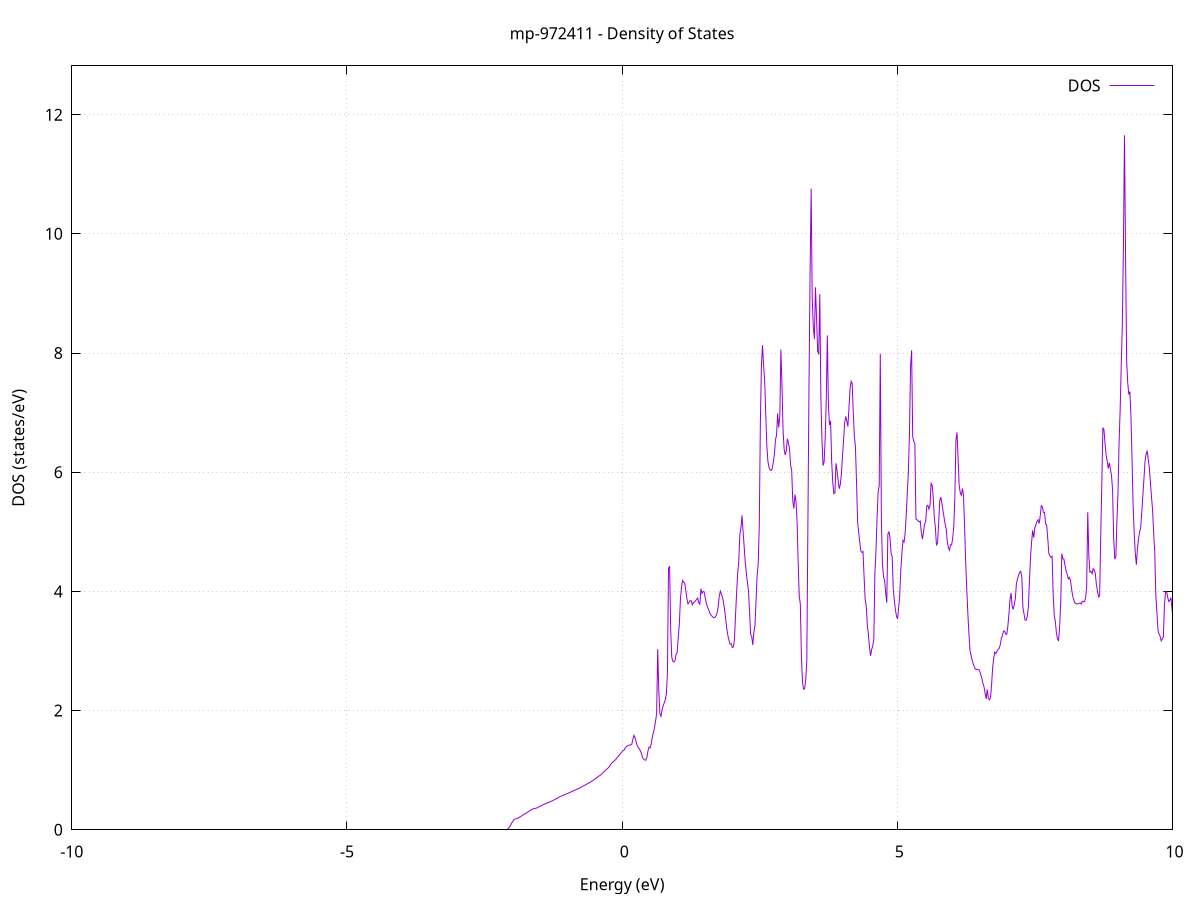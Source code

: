 set title 'mp-972411 - Density of States'
set xlabel 'Energy (eV)'
set ylabel 'DOS (states/eV)'
set grid
set xrange [-10:10]
set yrange [0:12.819]
set xzeroaxis lt -1
set terminal png size 800,600
set output 'mp-972411_dos_gnuplot.png'
plot '-' using 1:2 with lines title 'DOS'
-21.892400 0.000000
-21.872800 0.000000
-21.853200 0.000000
-21.833500 0.000000
-21.813900 0.000000
-21.794300 0.000000
-21.774600 0.000000
-21.755000 0.000000
-21.735400 0.000000
-21.715700 0.000000
-21.696100 0.000000
-21.676500 0.000000
-21.656800 0.000000
-21.637200 0.000000
-21.617600 0.000000
-21.597900 0.000000
-21.578300 0.000000
-21.558700 0.000000
-21.539000 0.000000
-21.519400 0.000000
-21.499800 0.000000
-21.480100 0.000000
-21.460500 0.000000
-21.440900 0.000000
-21.421200 0.000000
-21.401600 0.000000
-21.382000 0.000000
-21.362300 0.000000
-21.342700 0.000000
-21.323100 0.000000
-21.303400 0.000000
-21.283800 0.000000
-21.264200 0.000000
-21.244600 0.000000
-21.224900 0.000000
-21.205300 0.000000
-21.185700 0.000000
-21.166000 0.000000
-21.146400 0.000000
-21.126800 0.000000
-21.107100 0.000000
-21.087500 0.000000
-21.067900 0.000000
-21.048200 0.000000
-21.028600 0.000000
-21.009000 0.000000
-20.989300 0.000000
-20.969700 0.000000
-20.950100 0.000000
-20.930400 0.000000
-20.910800 0.000000
-20.891200 0.000000
-20.871500 0.000000
-20.851900 0.000000
-20.832300 0.000000
-20.812600 0.000000
-20.793000 0.000000
-20.773400 0.000000
-20.753700 0.000000
-20.734100 0.000000
-20.714500 0.000000
-20.694800 0.000000
-20.675200 0.000000
-20.655600 0.000000
-20.635900 0.000000
-20.616300 0.000000
-20.596700 0.000000
-20.577000 0.000000
-20.557400 0.000000
-20.537800 0.000000
-20.518100 0.000000
-20.498500 0.000000
-20.478900 0.000000
-20.459200 0.000000
-20.439600 0.000000
-20.420000 0.000000
-20.400300 0.000000
-20.380700 0.000000
-20.361100 0.000000
-20.341400 0.000000
-20.321800 0.000000
-20.302200 0.000000
-20.282500 0.000000
-20.262900 0.000000
-20.243300 0.000000
-20.223600 0.000000
-20.204000 0.000000
-20.184400 0.000000
-20.164700 0.000000
-20.145100 0.000000
-20.125500 0.000000
-20.105800 0.451400
-20.086200 5.113400
-20.066600 11.257200
-20.046900 22.789300
-20.027300 52.660800
-20.007700 40.023300
-19.988000 57.219300
-19.968400 49.610400
-19.948800 41.839200
-19.929100 28.133800
-19.909500 21.543800
-19.889900 13.801300
-19.870200 26.147900
-19.850600 22.496000
-19.831000 19.183200
-19.811300 34.207100
-19.791700 36.175600
-19.772100 21.262900
-19.752400 23.878200
-19.732800 38.182900
-19.713200 28.832100
-19.693500 54.036800
-19.673900 44.643900
-19.654300 38.472800
-19.634600 50.992100
-19.615000 43.656100
-19.595400 76.421300
-19.575800 33.122500
-19.556100 0.000000
-19.536500 0.000000
-19.516900 0.000000
-19.497200 0.000000
-19.477600 0.000000
-19.458000 0.000000
-19.438300 0.000000
-19.418700 0.000000
-19.399100 0.000000
-19.379400 17.308800
-19.359800 62.667100
-19.340200 122.636900
-19.320500 76.751100
-19.300900 0.000000
-19.281300 0.000000
-19.261600 0.000000
-19.242000 0.000000
-19.222400 0.000000
-19.202700 0.000000
-19.183100 0.000000
-19.163500 0.000000
-19.143800 0.000000
-19.124200 0.000000
-19.104600 0.000000
-19.084900 0.000000
-19.065300 0.000000
-19.045700 0.000000
-19.026000 0.000000
-19.006400 0.000000
-18.986800 0.000000
-18.967100 0.000000
-18.947500 0.000000
-18.927900 0.000000
-18.908200 0.000000
-18.888600 0.000000
-18.869000 0.000000
-18.849300 0.000000
-18.829700 0.000000
-18.810100 0.000000
-18.790400 0.000000
-18.770800 0.000000
-18.751200 0.000000
-18.731500 0.000000
-18.711900 0.000000
-18.692300 0.000000
-18.672600 0.000000
-18.653000 0.000000
-18.633400 0.000000
-18.613700 0.000000
-18.594100 0.000000
-18.574500 0.000000
-18.554800 0.000000
-18.535200 0.000000
-18.515600 0.000000
-18.495900 0.000000
-18.476300 0.000000
-18.456700 0.000000
-18.437000 0.000000
-18.417400 0.000000
-18.397800 0.000000
-18.378100 0.000000
-18.358500 0.000000
-18.338900 0.000000
-18.319200 0.000000
-18.299600 0.000000
-18.280000 0.000000
-18.260300 0.000000
-18.240700 0.000000
-18.221100 0.000000
-18.201400 0.000000
-18.181800 0.000000
-18.162200 0.000000
-18.142500 0.000000
-18.122900 0.000000
-18.103300 0.000000
-18.083600 0.000000
-18.064000 0.000000
-18.044400 0.000000
-18.024700 0.000000
-18.005100 0.000000
-17.985500 0.000000
-17.965800 0.000000
-17.946200 0.000000
-17.926600 0.000000
-17.906900 0.000000
-17.887300 0.000000
-17.867700 0.000000
-17.848100 0.000000
-17.828400 0.000000
-17.808800 0.000000
-17.789200 0.000000
-17.769500 0.000000
-17.749900 0.000000
-17.730300 0.000000
-17.710600 0.000000
-17.691000 0.000000
-17.671400 0.000000
-17.651700 0.000000
-17.632100 0.000000
-17.612500 0.000000
-17.592800 0.000000
-17.573200 0.000000
-17.553600 0.000000
-17.533900 0.000000
-17.514300 0.000000
-17.494700 0.000000
-17.475000 0.000000
-17.455400 0.000000
-17.435800 0.000000
-17.416100 0.000000
-17.396500 0.000000
-17.376900 0.000000
-17.357200 0.000000
-17.337600 0.000000
-17.318000 0.000000
-17.298300 0.000000
-17.278700 0.000000
-17.259100 0.000000
-17.239400 0.000000
-17.219800 0.000000
-17.200200 0.000000
-17.180500 0.000000
-17.160900 0.000000
-17.141300 0.000000
-17.121600 0.000000
-17.102000 0.000000
-17.082400 0.000000
-17.062700 0.000000
-17.043100 0.000000
-17.023500 0.000000
-17.003800 0.000000
-16.984200 0.000000
-16.964600 0.000000
-16.944900 0.000000
-16.925300 0.000000
-16.905700 0.000000
-16.886000 0.000000
-16.866400 0.000000
-16.846800 0.000000
-16.827100 0.000000
-16.807500 0.000000
-16.787900 0.000000
-16.768200 0.000000
-16.748600 0.000000
-16.729000 0.000000
-16.709300 0.000000
-16.689700 0.000000
-16.670100 0.000000
-16.650400 0.000000
-16.630800 0.000000
-16.611200 0.000000
-16.591500 0.000000
-16.571900 0.000000
-16.552300 0.000000
-16.532600 0.000000
-16.513000 0.000000
-16.493400 0.000000
-16.473700 0.000000
-16.454100 0.000000
-16.434500 0.000000
-16.414800 0.000000
-16.395200 0.000000
-16.375600 0.000000
-16.355900 0.000000
-16.336300 0.000000
-16.316700 0.000000
-16.297000 0.000000
-16.277400 0.000000
-16.257800 0.000000
-16.238100 0.000000
-16.218500 0.000000
-16.198900 0.000000
-16.179300 0.000000
-16.159600 0.000000
-16.140000 0.000000
-16.120400 0.000000
-16.100700 0.000000
-16.081100 0.000000
-16.061500 0.000000
-16.041800 0.000000
-16.022200 0.000000
-16.002600 0.000000
-15.982900 0.000000
-15.963300 0.000000
-15.943700 0.000000
-15.924000 0.000000
-15.904400 0.000000
-15.884800 0.000000
-15.865100 0.000000
-15.845500 0.000000
-15.825900 0.000000
-15.806200 0.000000
-15.786600 0.000000
-15.767000 0.000000
-15.747300 0.000000
-15.727700 0.000000
-15.708100 0.000000
-15.688400 0.000000
-15.668800 0.000000
-15.649200 0.000000
-15.629500 0.000000
-15.609900 0.000000
-15.590300 0.000000
-15.570600 0.000000
-15.551000 0.000000
-15.531400 0.000000
-15.511700 0.000000
-15.492100 0.000000
-15.472500 0.000000
-15.452800 0.000000
-15.433200 0.000000
-15.413600 0.000000
-15.393900 0.000000
-15.374300 0.000000
-15.354700 0.000000
-15.335000 0.000000
-15.315400 0.000000
-15.295800 0.000000
-15.276100 0.000000
-15.256500 0.000000
-15.236900 0.000000
-15.217200 0.000000
-15.197600 0.000000
-15.178000 0.000000
-15.158300 0.000000
-15.138700 0.000000
-15.119100 0.000000
-15.099400 0.000000
-15.079800 0.000000
-15.060200 0.000000
-15.040500 0.000000
-15.020900 0.000000
-15.001300 0.000000
-14.981600 0.000000
-14.962000 0.000000
-14.942400 0.000000
-14.922700 0.000000
-14.903100 0.000000
-14.883500 0.000000
-14.863800 0.000000
-14.844200 0.000000
-14.824600 0.000000
-14.804900 0.000000
-14.785300 0.000000
-14.765700 0.000000
-14.746000 0.000000
-14.726400 0.000000
-14.706800 0.000000
-14.687100 0.000000
-14.667500 0.000000
-14.647900 0.000000
-14.628200 0.000000
-14.608600 0.000000
-14.589000 0.000000
-14.569300 0.000000
-14.549700 0.000000
-14.530100 0.000000
-14.510500 0.000000
-14.490800 0.000000
-14.471200 0.000000
-14.451600 0.000000
-14.431900 0.000000
-14.412300 0.000000
-14.392700 0.000000
-14.373000 0.000000
-14.353400 0.000000
-14.333800 0.000000
-14.314100 0.000000
-14.294500 0.000000
-14.274900 0.000000
-14.255200 0.000000
-14.235600 0.000000
-14.216000 0.000000
-14.196300 0.000000
-14.176700 0.000000
-14.157100 0.000000
-14.137400 0.000000
-14.117800 0.000000
-14.098200 0.000000
-14.078500 0.000000
-14.058900 0.000000
-14.039300 0.000000
-14.019600 0.000000
-14.000000 0.000000
-13.980400 0.000000
-13.960700 0.000000
-13.941100 0.000000
-13.921500 0.000000
-13.901800 0.000000
-13.882200 0.000000
-13.862600 0.000000
-13.842900 0.000000
-13.823300 0.000000
-13.803700 0.000000
-13.784000 0.000000
-13.764400 0.000000
-13.744800 0.000000
-13.725100 0.000000
-13.705500 0.000000
-13.685900 0.000000
-13.666200 0.000000
-13.646600 0.000000
-13.627000 0.000000
-13.607300 0.000000
-13.587700 0.000000
-13.568100 0.000000
-13.548400 0.000000
-13.528800 0.000000
-13.509200 0.000000
-13.489500 0.000000
-13.469900 0.000000
-13.450300 0.000000
-13.430600 0.000000
-13.411000 0.000000
-13.391400 0.000000
-13.371700 0.000000
-13.352100 0.000000
-13.332500 0.000000
-13.312800 0.000000
-13.293200 0.000000
-13.273600 0.000000
-13.253900 0.000000
-13.234300 0.000000
-13.214700 0.000000
-13.195000 0.000000
-13.175400 0.000000
-13.155800 0.000000
-13.136100 0.000000
-13.116500 0.000000
-13.096900 0.000000
-13.077200 0.000000
-13.057600 0.000000
-13.038000 0.000000
-13.018300 0.000000
-12.998700 0.000000
-12.979100 0.000000
-12.959400 0.000000
-12.939800 0.000000
-12.920200 0.000000
-12.900500 0.000000
-12.880900 0.000000
-12.861300 0.000000
-12.841600 0.000000
-12.822000 0.000000
-12.802400 0.000000
-12.782800 0.000000
-12.763100 0.000000
-12.743500 0.000000
-12.723900 0.000000
-12.704200 0.000000
-12.684600 0.000000
-12.665000 0.000000
-12.645300 0.000000
-12.625700 0.000000
-12.606100 0.000000
-12.586400 0.000000
-12.566800 0.000000
-12.547200 0.000000
-12.527500 0.000000
-12.507900 0.000000
-12.488300 0.000000
-12.468600 0.000000
-12.449000 0.000000
-12.429400 0.000000
-12.409700 0.000000
-12.390100 0.000000
-12.370500 0.000000
-12.350800 0.000000
-12.331200 0.000000
-12.311600 0.000000
-12.291900 0.000000
-12.272300 0.000000
-12.252700 0.000000
-12.233000 0.000000
-12.213400 0.000000
-12.193800 0.000000
-12.174100 0.000000
-12.154500 0.000000
-12.134900 0.000000
-12.115200 0.000000
-12.095600 0.000000
-12.076000 0.000000
-12.056300 0.000000
-12.036700 0.000000
-12.017100 0.000000
-11.997400 0.000000
-11.977800 0.000000
-11.958200 0.000000
-11.938500 0.000000
-11.918900 0.000000
-11.899300 0.000000
-11.879600 0.000000
-11.860000 0.000000
-11.840400 0.000000
-11.820700 0.000000
-11.801100 0.000000
-11.781500 0.000000
-11.761800 0.000000
-11.742200 0.000000
-11.722600 0.000000
-11.702900 0.000000
-11.683300 0.000000
-11.663700 0.000000
-11.644000 0.000000
-11.624400 0.000000
-11.604800 0.000000
-11.585100 0.000000
-11.565500 0.000000
-11.545900 0.000000
-11.526200 0.000000
-11.506600 0.000000
-11.487000 0.000000
-11.467300 0.000000
-11.447700 0.000000
-11.428100 0.000000
-11.408400 0.000000
-11.388800 0.000000
-11.369200 0.000000
-11.349500 0.000000
-11.329900 0.000000
-11.310300 0.000000
-11.290600 0.000000
-11.271000 0.000000
-11.251400 0.000000
-11.231700 0.000000
-11.212100 0.000000
-11.192500 0.000000
-11.172800 0.000000
-11.153200 0.000000
-11.133600 0.000000
-11.114000 0.000000
-11.094300 0.000000
-11.074700 0.000000
-11.055100 0.000000
-11.035400 0.000000
-11.015800 0.000000
-10.996200 0.000000
-10.976500 0.000000
-10.956900 0.000000
-10.937300 0.000000
-10.917600 0.000000
-10.898000 0.000000
-10.878400 0.000000
-10.858700 0.000000
-10.839100 0.000000
-10.819500 0.000000
-10.799800 0.000000
-10.780200 0.000000
-10.760600 0.000000
-10.740900 0.000000
-10.721300 0.000000
-10.701700 0.000000
-10.682000 0.000000
-10.662400 0.000000
-10.642800 0.000000
-10.623100 0.000000
-10.603500 0.000000
-10.583900 0.000000
-10.564200 0.000000
-10.544600 0.000000
-10.525000 0.000000
-10.505300 0.000000
-10.485700 0.000000
-10.466100 0.000000
-10.446400 0.000000
-10.426800 0.000000
-10.407200 0.000000
-10.387500 0.000000
-10.367900 0.000000
-10.348300 0.000000
-10.328600 0.000000
-10.309000 0.000000
-10.289400 0.000000
-10.269700 0.000000
-10.250100 0.000000
-10.230500 0.000000
-10.210800 0.000000
-10.191200 0.000000
-10.171600 0.000000
-10.151900 0.000000
-10.132300 0.000000
-10.112700 0.000000
-10.093000 0.000000
-10.073400 0.000000
-10.053800 0.000000
-10.034100 0.000000
-10.014500 0.000000
-9.994900 0.000000
-9.975200 0.000000
-9.955600 0.000000
-9.936000 0.000000
-9.916300 0.000000
-9.896700 0.000000
-9.877100 0.000000
-9.857400 0.000000
-9.837800 0.000000
-9.818200 0.000000
-9.798500 0.000000
-9.778900 0.000000
-9.759300 0.000000
-9.739600 0.000000
-9.720000 0.000000
-9.700400 0.000000
-9.680700 0.000000
-9.661100 0.000000
-9.641500 0.000000
-9.621800 0.000000
-9.602200 0.000000
-9.582600 0.000000
-9.562900 0.000000
-9.543300 0.000000
-9.523700 0.000000
-9.504000 0.000000
-9.484400 0.000000
-9.464800 0.000000
-9.445200 0.000000
-9.425500 0.000000
-9.405900 0.000000
-9.386300 0.000000
-9.366600 0.000000
-9.347000 0.000000
-9.327400 0.000000
-9.307700 0.000000
-9.288100 0.000000
-9.268500 0.000000
-9.248800 0.000000
-9.229200 0.000000
-9.209600 0.000000
-9.189900 0.000000
-9.170300 0.000000
-9.150700 0.000000
-9.131000 0.000000
-9.111400 0.000000
-9.091800 0.000000
-9.072100 0.000000
-9.052500 0.000000
-9.032900 0.000000
-9.013200 0.000000
-8.993600 0.000000
-8.974000 0.000000
-8.954300 0.000000
-8.934700 0.000000
-8.915100 0.000000
-8.895400 0.000000
-8.875800 0.000000
-8.856200 0.000000
-8.836500 0.000000
-8.816900 0.000000
-8.797300 0.000000
-8.777600 0.000000
-8.758000 0.000000
-8.738400 0.000000
-8.718700 0.000000
-8.699100 0.000000
-8.679500 0.000000
-8.659800 0.000000
-8.640200 0.000000
-8.620600 0.000000
-8.600900 0.000000
-8.581300 0.000000
-8.561700 0.000000
-8.542000 0.000000
-8.522400 0.000000
-8.502800 0.000000
-8.483100 0.000000
-8.463500 0.000000
-8.443900 0.000000
-8.424200 0.000000
-8.404600 0.000000
-8.385000 0.000000
-8.365300 0.000000
-8.345700 0.000000
-8.326100 0.000000
-8.306400 0.000000
-8.286800 0.000000
-8.267200 0.000000
-8.247500 0.000000
-8.227900 0.000000
-8.208300 0.000000
-8.188600 0.000000
-8.169000 0.000000
-8.149400 0.000000
-8.129700 0.000000
-8.110100 0.000000
-8.090500 0.000000
-8.070800 0.000000
-8.051200 0.000000
-8.031600 0.000000
-8.011900 0.000000
-7.992300 0.000000
-7.972700 0.000000
-7.953000 0.000000
-7.933400 0.000000
-7.913800 0.000000
-7.894100 0.000000
-7.874500 0.000000
-7.854900 0.000000
-7.835200 0.000000
-7.815600 0.000000
-7.796000 0.000000
-7.776400 0.000000
-7.756700 0.000000
-7.737100 0.000000
-7.717500 0.000000
-7.697800 0.000000
-7.678200 0.000000
-7.658600 0.000000
-7.638900 0.000000
-7.619300 0.000000
-7.599700 0.000000
-7.580000 0.000000
-7.560400 0.000000
-7.540800 0.000000
-7.521100 0.000000
-7.501500 0.000000
-7.481900 0.000000
-7.462200 0.000000
-7.442600 0.000000
-7.423000 0.000000
-7.403300 0.000000
-7.383700 0.000000
-7.364100 0.000000
-7.344400 0.000000
-7.324800 0.000000
-7.305200 0.000000
-7.285500 0.000000
-7.265900 0.000000
-7.246300 0.000000
-7.226600 0.000000
-7.207000 0.000000
-7.187400 0.000000
-7.167700 0.000000
-7.148100 0.000000
-7.128500 0.000000
-7.108800 0.000000
-7.089200 0.000000
-7.069600 0.000000
-7.049900 0.000000
-7.030300 0.000000
-7.010700 0.000000
-6.991000 0.000000
-6.971400 0.000000
-6.951800 0.000000
-6.932100 0.000000
-6.912500 0.000000
-6.892900 0.000000
-6.873200 0.000000
-6.853600 0.000000
-6.834000 0.000000
-6.814300 0.000000
-6.794700 0.000000
-6.775100 0.000000
-6.755400 0.000000
-6.735800 0.000000
-6.716200 0.000000
-6.696500 0.000000
-6.676900 0.000000
-6.657300 0.000000
-6.637600 0.000000
-6.618000 0.000000
-6.598400 0.000000
-6.578700 0.000000
-6.559100 0.000000
-6.539500 0.000000
-6.519800 0.000000
-6.500200 0.000000
-6.480600 0.000000
-6.460900 0.000000
-6.441300 0.000000
-6.421700 0.000000
-6.402000 0.000000
-6.382400 0.000000
-6.362800 0.000000
-6.343100 0.000000
-6.323500 0.000000
-6.303900 0.000000
-6.284200 0.000000
-6.264600 0.000000
-6.245000 0.000000
-6.225300 0.000000
-6.205700 0.000000
-6.186100 0.000000
-6.166400 0.000000
-6.146800 0.000000
-6.127200 0.000000
-6.107500 0.000000
-6.087900 0.000000
-6.068300 0.000000
-6.048700 0.000000
-6.029000 0.000000
-6.009400 0.000000
-5.989800 0.000000
-5.970100 0.000000
-5.950500 0.000000
-5.930900 0.000000
-5.911200 0.000000
-5.891600 0.000000
-5.872000 0.000000
-5.852300 0.000000
-5.832700 0.000000
-5.813100 0.000000
-5.793400 0.000000
-5.773800 0.000000
-5.754200 0.000000
-5.734500 0.000000
-5.714900 0.000000
-5.695300 0.000000
-5.675600 0.000000
-5.656000 0.000000
-5.636400 0.000000
-5.616700 0.000000
-5.597100 0.000000
-5.577500 0.000000
-5.557800 0.000000
-5.538200 0.000000
-5.518600 0.000000
-5.498900 0.000000
-5.479300 0.000000
-5.459700 0.000000
-5.440000 0.000000
-5.420400 0.000000
-5.400800 0.000000
-5.381100 0.000000
-5.361500 0.000000
-5.341900 0.000000
-5.322200 0.000000
-5.302600 0.000000
-5.283000 0.000000
-5.263300 0.000000
-5.243700 0.000000
-5.224100 0.000000
-5.204400 0.000000
-5.184800 0.000000
-5.165200 0.000000
-5.145500 0.000000
-5.125900 0.000000
-5.106300 0.000000
-5.086600 0.000000
-5.067000 0.000000
-5.047400 0.000000
-5.027700 0.000000
-5.008100 0.000000
-4.988500 0.000000
-4.968800 0.000000
-4.949200 0.000000
-4.929600 0.000000
-4.909900 0.000000
-4.890300 0.000000
-4.870700 0.000000
-4.851000 0.000000
-4.831400 0.000000
-4.811800 0.000000
-4.792100 0.000000
-4.772500 0.000000
-4.752900 0.000000
-4.733200 0.000000
-4.713600 0.000000
-4.694000 0.000000
-4.674300 0.000000
-4.654700 0.000000
-4.635100 0.000000
-4.615400 0.000000
-4.595800 0.000000
-4.576200 0.000000
-4.556500 0.000000
-4.536900 0.000000
-4.517300 0.000000
-4.497600 0.000000
-4.478000 0.000000
-4.458400 0.000000
-4.438700 0.000000
-4.419100 0.000000
-4.399500 0.000000
-4.379900 0.000000
-4.360200 0.000000
-4.340600 0.000000
-4.321000 0.000000
-4.301300 0.000000
-4.281700 0.000000
-4.262100 0.000000
-4.242400 0.000000
-4.222800 0.000000
-4.203200 0.000000
-4.183500 0.000000
-4.163900 0.000000
-4.144300 0.000000
-4.124600 0.000000
-4.105000 0.000000
-4.085400 0.000000
-4.065700 0.000000
-4.046100 0.000000
-4.026500 0.000000
-4.006800 0.000000
-3.987200 0.000000
-3.967600 0.000000
-3.947900 0.000000
-3.928300 0.000000
-3.908700 0.000000
-3.889000 0.000000
-3.869400 0.000000
-3.849800 0.000000
-3.830100 0.000000
-3.810500 0.000000
-3.790900 0.000000
-3.771200 0.000000
-3.751600 0.000000
-3.732000 0.000000
-3.712300 0.000000
-3.692700 0.000000
-3.673100 0.000000
-3.653400 0.000000
-3.633800 0.000000
-3.614200 0.000000
-3.594500 0.000000
-3.574900 0.000000
-3.555300 0.000000
-3.535600 0.000000
-3.516000 0.000000
-3.496400 0.000000
-3.476700 0.000000
-3.457100 0.000000
-3.437500 0.000000
-3.417800 0.000000
-3.398200 0.000000
-3.378600 0.000000
-3.358900 0.000000
-3.339300 0.000000
-3.319700 0.000000
-3.300000 0.000000
-3.280400 0.000000
-3.260800 0.000000
-3.241100 0.000000
-3.221500 0.000000
-3.201900 0.000000
-3.182200 0.000000
-3.162600 0.000000
-3.143000 0.000000
-3.123300 0.000000
-3.103700 0.000000
-3.084100 0.000000
-3.064400 0.000000
-3.044800 0.000000
-3.025200 0.000000
-3.005500 0.000000
-2.985900 0.000000
-2.966300 0.000000
-2.946600 0.000000
-2.927000 0.000000
-2.907400 0.000000
-2.887700 0.000000
-2.868100 0.000000
-2.848500 0.000000
-2.828800 0.000000
-2.809200 0.000000
-2.789600 0.000000
-2.769900 0.000000
-2.750300 0.000000
-2.730700 0.000000
-2.711100 0.000000
-2.691400 0.000000
-2.671800 0.000000
-2.652200 0.000000
-2.632500 0.000000
-2.612900 0.000000
-2.593300 0.000000
-2.573600 0.000000
-2.554000 0.000000
-2.534400 0.000000
-2.514700 0.000000
-2.495100 0.000000
-2.475500 0.000000
-2.455800 0.000000
-2.436200 0.000000
-2.416600 0.000000
-2.396900 0.000000
-2.377300 0.000000
-2.357700 0.000000
-2.338000 0.000000
-2.318400 0.000000
-2.298800 0.000000
-2.279100 0.000000
-2.259500 0.000000
-2.239900 0.000000
-2.220200 0.000000
-2.200600 0.000000
-2.181000 0.000000
-2.161300 0.000000
-2.141700 0.000000
-2.122100 0.000000
-2.102400 0.002100
-2.082800 0.011000
-2.063200 0.027100
-2.043500 0.050200
-2.023900 0.080500
-2.004300 0.117500
-1.984600 0.143100
-1.965000 0.174900
-1.945400 0.178300
-1.925700 0.183500
-1.906100 0.190700
-1.886500 0.199600
-1.866800 0.209600
-1.847200 0.220500
-1.827600 0.232300
-1.807900 0.245100
-1.788300 0.258600
-1.768700 0.266500
-1.749000 0.276300
-1.729400 0.288300
-1.709800 0.300600
-1.690100 0.313300
-1.670500 0.325900
-1.650900 0.336700
-1.631200 0.345600
-1.611600 0.352500
-1.592000 0.357400
-1.572300 0.360400
-1.552700 0.364600
-1.533100 0.377000
-1.513400 0.385700
-1.493800 0.394600
-1.474200 0.403600
-1.454500 0.412300
-1.434900 0.420700
-1.415300 0.428900
-1.395600 0.436700
-1.376000 0.444200
-1.356400 0.451400
-1.336700 0.458800
-1.317100 0.466700
-1.297500 0.474700
-1.277800 0.483000
-1.258200 0.491600
-1.238600 0.500500
-1.218900 0.509900
-1.199300 0.519600
-1.179700 0.529700
-1.160000 0.540000
-1.140400 0.549800
-1.120800 0.557800
-1.101100 0.565800
-1.081500 0.573800
-1.061900 0.581800
-1.042200 0.589700
-1.022600 0.597600
-1.003000 0.605500
-0.983400 0.613100
-0.963700 0.620600
-0.944100 0.628700
-0.924500 0.636800
-0.904800 0.644900
-0.885200 0.653000
-0.865600 0.661200
-0.845900 0.669400
-0.826300 0.677600
-0.806700 0.685900
-0.787000 0.694000
-0.767400 0.704800
-0.747800 0.714200
-0.728100 0.723700
-0.708500 0.733300
-0.688900 0.743000
-0.669200 0.752900
-0.649600 0.762900
-0.630000 0.773000
-0.610300 0.783100
-0.590700 0.793300
-0.571100 0.803600
-0.551400 0.813900
-0.531800 0.826600
-0.512200 0.840300
-0.492500 0.853600
-0.472900 0.866700
-0.453300 0.879600
-0.433600 0.892400
-0.414000 0.905500
-0.394400 0.918600
-0.374700 0.932100
-0.355100 0.951200
-0.335500 0.969400
-0.315800 0.987000
-0.296200 1.003700
-0.276600 1.019700
-0.256900 1.035400
-0.237300 1.055500
-0.217700 1.081200
-0.198000 1.110700
-0.178400 1.129900
-0.158800 1.145200
-0.139100 1.160500
-0.119500 1.176700
-0.099900 1.199600
-0.080200 1.222500
-0.060600 1.244900
-0.041000 1.266900
-0.021300 1.288300
-0.001700 1.309300
0.017900 1.329800
0.037600 1.337100
0.057200 1.377900
0.076800 1.394900
0.096500 1.408500
0.116100 1.418200
0.135700 1.422700
0.155400 1.422400
0.175000 1.435500
0.194600 1.515300
0.214300 1.585300
0.233900 1.546000
0.253500 1.475700
0.273200 1.418100
0.292800 1.379100
0.312400 1.359500
0.332100 1.325700
0.351700 1.274600
0.371300 1.211900
0.391000 1.184800
0.410600 1.170800
0.430200 1.168900
0.449900 1.216200
0.469500 1.324000
0.489100 1.387800
0.508800 1.373900
0.528400 1.445200
0.548000 1.550400
0.567700 1.636400
0.587300 1.708000
0.606900 1.825000
0.626600 1.945400
0.646200 3.030900
0.665800 2.344100
0.685400 1.949400
0.705100 1.902800
0.724700 2.004800
0.744300 2.076100
0.764000 2.128700
0.783600 2.180200
0.803200 2.283200
0.822900 2.633000
0.842500 4.387300
0.862100 4.423600
0.881800 3.354000
0.901400 2.900000
0.921000 2.825100
0.940700 2.816000
0.960300 2.836800
0.979900 2.945100
0.999600 2.972200
1.019200 3.222900
1.038800 3.446700
1.058500 3.862200
1.078100 4.073000
1.097700 4.185700
1.117400 4.150000
1.137000 4.138800
1.156600 4.012900
1.176300 3.877400
1.195900 3.791100
1.215500 3.812100
1.235200 3.845800
1.254800 3.843100
1.274400 3.775100
1.294100 3.809300
1.313700 3.824100
1.333300 3.841400
1.353000 3.866300
1.372600 3.888500
1.392200 3.810200
1.411900 3.787200
1.431500 4.048100
1.451100 3.968000
1.470800 4.000700
1.490400 3.990800
1.510000 3.888000
1.529700 3.803000
1.549300 3.742600
1.568900 3.698100
1.588600 3.648100
1.608200 3.610200
1.627800 3.588300
1.647500 3.570900
1.667100 3.558000
1.686700 3.564100
1.706400 3.591400
1.726000 3.638400
1.745600 3.750100
1.765300 3.923100
1.784900 4.005000
1.804500 3.952400
1.824200 3.901500
1.843800 3.804200
1.863400 3.681900
1.883100 3.520800
1.902700 3.367100
1.922300 3.257600
1.942000 3.177600
1.961600 3.115800
1.981200 3.123900
2.000900 3.060800
2.020500 3.066900
2.040100 3.185500
2.059800 3.590500
2.079400 3.969400
2.099000 4.302200
2.118700 4.498200
2.138300 4.951500
2.157900 5.061100
2.177600 5.275400
2.197200 5.008900
2.216800 4.757300
2.236500 4.488100
2.256100 4.314200
2.275700 4.152300
2.295400 4.011600
2.315000 3.664000
2.334600 3.277500
2.354200 3.242700
2.373900 3.101000
2.393500 3.315900
2.413100 3.425200
2.432800 3.838700
2.452400 4.262000
2.472000 4.455600
2.491700 5.095400
2.511300 6.821000
2.530900 7.799400
2.550600 8.131100
2.570200 7.799000
2.589800 7.530900
2.609500 6.973900
2.629100 6.443000
2.648700 6.182500
2.668400 6.079100
2.688000 6.039100
2.707600 6.028900
2.727300 6.063800
2.746900 6.171700
2.766500 6.298600
2.786200 6.543800
2.805800 6.622900
2.825400 6.989400
2.845100 6.750500
2.864700 6.932800
2.884300 8.058900
2.904000 7.467900
2.923600 6.708900
2.943200 6.390800
2.962900 6.287400
2.982500 6.358800
3.002100 6.563000
3.021800 6.489200
3.041400 6.397300
3.061000 6.116200
3.080700 6.027900
3.100300 5.519000
3.119900 5.390800
3.139600 5.627900
3.159200 5.507300
3.178800 5.177000
3.198500 4.476200
3.218100 3.918600
3.237700 3.787600
3.257400 2.910200
3.277000 2.480500
3.296600 2.358700
3.316300 2.365300
3.335900 2.520000
3.355500 2.837900
3.375200 5.120100
3.394800 7.430900
3.414400 9.285600
3.434100 10.758800
3.453700 8.914200
3.473300 8.436200
3.493000 8.236500
3.512600 9.103700
3.532200 8.591200
3.551900 8.038000
3.571500 7.977900
3.591100 8.989800
3.610800 7.252400
3.630400 6.559400
3.650000 6.111400
3.669700 6.172400
3.689300 6.562900
3.708900 7.215400
3.728600 8.296400
3.748200 7.105900
3.767800 6.794400
3.787500 6.861300
3.807100 6.179000
3.826700 5.835000
3.846400 5.639700
3.866000 5.654500
3.885600 6.149800
3.905300 6.022300
3.924900 5.857800
3.944500 5.722700
3.964200 5.796900
3.983800 5.970300
4.003400 6.272000
4.023100 6.531900
4.042700 6.822200
4.062300 6.936900
4.081900 6.862300
4.101600 6.767300
4.121200 7.069900
4.140800 7.394200
4.160500 7.527200
4.180100 7.488700
4.199700 7.001500
4.219400 6.600600
4.239000 6.426300
4.258600 5.845100
4.278300 5.167900
4.297900 4.989500
4.317500 4.830100
4.337200 4.678000
4.356800 4.653100
4.376400 4.669600
4.396100 4.245200
4.415700 3.871500
4.435300 3.761600
4.455000 3.428600
4.474600 3.281400
4.494200 3.060200
4.513900 2.919900
4.533500 3.025500
4.553100 3.080600
4.572800 3.199300
4.592400 4.298800
4.612000 4.679000
4.631700 5.222300
4.651300 5.669700
4.670900 5.772200
4.690600 7.986500
4.710200 5.187700
4.729800 4.456400
4.749500 4.247200
4.769100 4.183000
4.788700 3.979800
4.808400 3.808800
4.828000 4.958200
4.847600 5.006100
4.867300 4.891600
4.886900 4.635500
4.906500 4.588400
4.926200 4.043100
4.945800 3.845800
4.965400 3.694900
4.985100 3.583200
5.004700 3.538900
5.024300 3.727300
5.044000 3.929900
5.063600 4.369100
5.083200 4.642600
5.102900 4.855100
5.122500 4.828400
5.142100 4.977500
5.161800 5.281000
5.181400 5.659800
5.201000 6.011700
5.220700 6.652000
5.240300 7.770200
5.259900 8.046000
5.279600 6.593400
5.299200 6.518300
5.318800 6.484800
5.338500 5.214700
5.358100 5.203700
5.377700 5.186000
5.397400 5.166200
5.417000 5.180400
5.436600 4.981200
5.456300 4.877500
5.475900 4.997400
5.495500 5.128500
5.515200 5.170800
5.534800 5.434800
5.554400 5.447000
5.574100 5.382400
5.593700 5.437200
5.613300 5.814800
5.633000 5.782700
5.652600 5.569800
5.672200 5.240800
5.691900 5.063100
5.711500 4.771800
5.731100 4.817800
5.750700 5.139800
5.770400 5.518500
5.790000 5.582300
5.809600 5.483600
5.829300 5.352900
5.848900 5.246700
5.868500 5.127900
5.888200 5.046700
5.907800 4.840200
5.927400 4.737300
5.947100 4.691500
5.966700 4.782500
5.986300 4.779800
6.006000 4.889000
6.025600 5.075800
6.045200 5.576000
6.064900 6.542100
6.084500 6.668200
6.104100 6.226700
6.123800 5.778900
6.143400 5.658300
6.163000 5.612600
6.182700 5.726900
6.202300 5.617400
6.221900 5.094700
6.241600 4.512500
6.261200 4.048600
6.280800 3.644400
6.300500 3.301300
6.320100 3.007100
6.339700 2.925100
6.359400 2.845400
6.379000 2.784900
6.398600 2.736100
6.418300 2.696200
6.437900 2.689200
6.457500 2.694600
6.477200 2.688800
6.496800 2.668400
6.516400 2.599400
6.536100 2.540900
6.555700 2.457600
6.575300 2.396800
6.595000 2.291400
6.614600 2.195400
6.634200 2.356100
6.653900 2.202200
6.673500 2.181700
6.693100 2.215600
6.712800 2.433700
6.732400 2.722900
6.752000 2.878500
6.771700 2.981000
6.791300 2.956400
6.810900 2.999800
6.830600 3.025200
6.850200 3.044200
6.869800 3.100600
6.889500 3.211300
6.909100 3.259200
6.928700 3.334500
6.948400 3.331400
6.968000 3.287500
6.987600 3.277500
7.007300 3.404900
7.026900 3.608400
7.046500 3.854200
7.066200 3.974800
7.085800 3.758300
7.105400 3.698200
7.125100 3.781200
7.144700 3.880200
7.164300 4.136000
7.184000 4.210900
7.203600 4.270600
7.223200 4.321400
7.242900 4.337300
7.262500 4.232900
7.282100 3.731700
7.301800 3.623500
7.321400 3.518900
7.341000 3.517500
7.360700 3.577900
7.380300 3.728000
7.399900 4.153300
7.419500 4.568400
7.439200 4.821000
7.458800 5.025500
7.478400 4.902400
7.498100 5.068100
7.517700 5.114600
7.537300 5.173300
7.557000 5.203000
7.576600 5.138200
7.596200 5.263100
7.615900 5.438200
7.635500 5.418300
7.655100 5.324700
7.674800 5.326000
7.694400 5.131200
7.714000 5.114300
7.733700 4.884100
7.753300 4.631500
7.772900 4.596700
7.792600 4.568900
7.812200 4.587800
7.831800 3.951200
7.851500 3.593900
7.871100 3.496400
7.890700 3.305600
7.910400 3.207200
7.930000 3.168800
7.949600 3.420200
7.969300 3.818700
7.988900 4.634800
8.008500 4.546400
8.028200 4.540600
8.047800 4.434800
8.067400 4.338300
8.087100 4.284300
8.106700 4.210700
8.126300 4.234000
8.146000 4.186500
8.165600 4.046300
8.185200 3.928100
8.204900 3.864100
8.224500 3.808600
8.244100 3.795100
8.263800 3.789900
8.283400 3.792400
8.303000 3.801100
8.322700 3.806000
8.342300 3.787700
8.361900 3.833600
8.381600 3.825100
8.401200 3.829700
8.420800 3.890900
8.440500 4.076200
8.460100 5.327800
8.479700 4.597600
8.499400 4.324400
8.519000 4.336300
8.538600 4.296700
8.558300 4.381900
8.577900 4.353300
8.597500 4.301300
8.617200 4.112800
8.636800 4.007400
8.656400 3.907700
8.676100 3.922300
8.695700 4.919200
8.715300 5.789900
8.735000 6.748200
8.754600 6.713700
8.774200 6.481500
8.793900 6.288200
8.813500 6.188600
8.833100 6.062600
8.852800 6.158100
8.872400 6.050300
8.892000 5.942100
8.911700 5.692400
8.931300 4.895700
8.950900 4.542900
8.970600 4.585500
8.990200 5.180400
9.009800 5.659400
9.029500 6.497700
9.049100 7.053800
9.068700 7.792500
9.088400 8.461300
9.108000 9.760800
9.127600 11.653900
9.147200 9.663100
9.166900 7.879800
9.186500 7.498100
9.206100 7.304400
9.225800 7.354800
9.245400 6.931300
9.265000 6.215700
9.284700 5.423100
9.304300 4.978700
9.323900 4.641500
9.343600 4.446900
9.363200 4.718900
9.382800 4.887000
9.402500 4.996300
9.422100 5.072900
9.441700 5.327500
9.461400 5.611900
9.481000 5.884100
9.500600 6.176900
9.520300 6.299200
9.539900 6.363900
9.559500 6.213000
9.579200 6.071900
9.598800 5.833900
9.618400 5.584100
9.638100 5.368300
9.657700 4.985600
9.677300 4.670100
9.697000 3.931100
9.716600 3.657000
9.736200 3.349200
9.755900 3.282400
9.775500 3.248700
9.795100 3.170500
9.814800 3.201800
9.834400 3.238600
9.854000 3.772700
9.873700 3.991100
9.893300 4.000200
9.912900 3.901200
9.932600 3.829700
9.952200 3.850000
9.971800 3.894200
9.991500 3.690600
10.011100 3.557200
10.030700 3.593400
10.050400 3.575200
10.070000 3.460700
10.089600 3.324600
10.109300 3.207000
10.128900 3.148100
10.148500 3.130900
10.168200 3.072200
10.187800 2.996000
10.207400 2.909000
10.227100 3.009200
10.246700 3.108400
10.266300 2.714900
10.286000 2.149600
10.305600 1.993000
10.325200 1.724300
10.344900 1.418400
10.364500 1.125400
10.384100 0.919200
10.403800 0.823500
10.423400 0.872100
10.443000 0.960900
10.462700 1.079300
10.482300 1.226200
10.501900 1.388900
10.521600 1.573800
10.541200 1.806500
10.560800 2.123300
10.580500 2.163900
10.600100 2.269400
10.619700 2.390500
10.639400 2.516200
10.659000 2.686100
10.678600 2.892800
10.698300 3.017100
10.717900 3.070400
10.737500 3.082300
10.757200 3.125200
10.776800 3.188800
10.796400 3.260400
10.816000 3.494000
10.835700 3.681400
10.855300 3.724300
10.874900 3.903400
10.894600 4.112400
10.914200 4.345700
10.933800 4.397100
10.953500 4.561000
10.973100 4.701600
10.992700 5.055300
11.012400 4.513500
11.032000 4.576500
11.051600 4.648000
11.071300 4.410100
11.090900 4.283000
11.110500 4.198400
11.130200 4.271300
11.149800 4.312100
11.169400 4.424200
11.189100 3.966300
11.208700 3.717700
11.228300 3.705900
11.248000 3.721500
11.267600 4.459000
11.287200 4.234400
11.306900 4.117200
11.326500 4.028900
11.346100 3.906900
11.365800 3.961300
11.385400 3.934000
11.405000 3.889900
11.424700 3.840200
11.444300 3.699900
11.463900 3.780500
11.483600 3.892200
11.503200 3.972000
11.522800 4.010900
11.542500 3.998200
11.562100 3.943300
11.581700 3.817800
11.601400 3.899000
11.621000 4.048600
11.640600 4.232300
11.660300 4.245800
11.679900 3.886800
11.699500 3.628000
11.719200 3.531100
11.738800 3.491800
11.758400 3.680000
11.778100 3.652600
11.797700 3.548600
11.817300 3.436900
11.837000 3.431000
11.856600 3.413000
11.876200 3.452700
11.895900 3.519500
11.915500 3.202200
11.935100 3.086900
11.954800 2.999700
11.974400 2.946900
11.994000 2.899600
12.013700 2.857000
12.033300 2.812100
12.052900 2.923300
12.072600 2.858400
12.092200 2.796600
12.111800 2.772500
12.131500 2.753500
12.151100 2.743600
12.170700 2.751800
12.190400 2.780800
12.210000 2.866300
12.229600 2.928200
12.249300 2.992600
12.268900 3.041900
12.288500 3.161900
12.308200 3.293000
12.327800 3.461800
12.347400 3.665000
12.367100 3.884300
12.386700 4.128600
12.406300 4.363300
12.426000 4.610300
12.445600 4.862600
12.465200 5.119400
12.484800 5.395700
12.504500 5.663800
12.524100 5.916100
12.543700 6.252400
12.563400 6.836000
12.583000 7.382800
12.602600 7.974400
12.622300 8.879300
12.641900 10.674200
12.661500 39.090000
12.681200 67.298700
12.700800 11.112100
12.720400 9.159700
12.740100 8.104800
12.759700 7.260300
12.779300 6.578100
12.799000 6.057600
12.818600 5.782900
12.838200 5.591200
12.857900 5.444400
12.877500 5.649100
12.897100 5.755200
12.916800 5.417100
12.936400 5.062100
12.956000 4.789700
12.975700 4.521300
12.995300 4.143200
13.014900 3.907300
13.034600 3.740000
13.054200 3.564500
13.073800 3.377700
13.093500 3.211400
13.113100 3.072100
13.132700 2.938300
13.152400 2.826600
13.172000 2.733900
13.191600 2.690500
13.211300 3.011000
13.230900 2.801800
13.250500 2.827000
13.270200 2.870300
13.289800 2.928800
13.309400 2.996800
13.329100 3.037100
13.348700 3.092500
13.368300 3.162700
13.388000 3.269300
13.407600 3.416400
13.427200 3.563700
13.446900 3.592400
13.466500 3.706400
13.486100 4.083700
13.505800 4.022300
13.525400 3.974900
13.545000 3.904300
13.564700 3.852300
13.584300 3.857200
13.603900 3.840100
13.623600 3.863100
13.643200 3.931100
13.662800 3.997200
13.682500 4.081500
13.702100 4.227400
13.721700 4.350900
13.741400 4.449300
13.761000 4.521900
13.780600 4.550600
13.800300 4.629400
13.819900 4.699400
13.839500 4.780200
13.859200 4.861900
13.878800 4.920200
13.898400 4.969800
13.918100 5.018700
13.937700 5.036300
13.957300 5.112200
13.977000 5.248800
13.996600 5.316600
14.016200 5.321800
14.035900 5.357000
14.055500 5.445000
14.075100 5.564800
14.094800 5.661000
14.114400 5.801600
14.134000 5.825500
14.153700 5.798700
14.173300 5.647700
14.192900 5.490600
14.212500 5.351400
14.232200 5.238000
14.251800 5.126200
14.271400 5.014400
14.291100 5.142700
14.310700 5.076700
14.330300 4.748100
14.350000 4.684400
14.369600 4.611000
14.389200 4.403300
14.408900 4.265700
14.428500 4.163900
14.448100 4.051000
14.467800 3.934300
14.487400 3.805500
14.507000 3.693900
14.526700 3.634100
14.546300 3.748600
14.565900 3.966000
14.585600 4.149400
14.605200 4.334200
14.624800 4.489300
14.644500 4.709800
14.664100 4.883000
14.683700 5.022600
14.703400 5.182700
14.723000 5.275900
14.742600 5.203500
14.762300 5.128600
14.781900 5.129100
14.801500 5.493700
14.821200 5.552600
14.840800 5.672600
14.860400 5.765400
14.880100 5.747500
14.899700 5.506400
14.919300 5.162400
14.939000 4.991900
14.958600 4.611900
14.978200 4.236700
14.997900 3.929700
15.017500 3.692300
15.037100 3.377800
15.056800 2.996300
15.076400 2.597300
15.096000 2.156800
15.115700 1.892000
15.135300 1.697100
15.154900 1.582200
15.174600 1.431900
15.194200 1.274000
15.213800 1.141200
15.233500 0.915300
15.253100 0.767600
15.272700 0.509400
15.292400 0.477000
15.312000 0.445400
15.331600 0.414500
15.351300 0.384300
15.370900 0.354000
15.390500 0.323700
15.410200 0.293300
15.429800 0.262800
15.449400 0.232300
15.469100 0.197900
15.488700 0.173000
15.508300 0.119200
15.528000 0.074900
15.547600 0.039900
15.567200 0.014400
15.586900 0.000000
15.606500 0.000000
15.626100 0.000000
15.645800 0.000000
15.665400 0.000000
15.685000 0.000000
15.704700 0.000000
15.724300 0.000000
15.743900 0.000000
15.763600 0.000000
15.783200 0.000000
15.802800 0.000000
15.822500 0.000000
15.842100 0.000000
15.861700 0.000000
15.881300 0.000000
15.901000 0.000000
15.920600 0.000000
15.940200 0.000000
15.959900 0.000000
15.979500 0.000000
15.999100 0.000000
16.018800 0.000000
16.038400 0.000000
16.058000 0.000000
16.077700 0.000000
16.097300 0.000000
16.116900 0.000000
16.136600 0.000000
16.156200 0.000000
16.175800 0.000000
16.195500 0.000000
16.215100 0.000000
16.234700 0.000000
16.254400 0.000000
16.274000 0.000000
16.293600 0.000000
16.313300 0.000000
16.332900 0.000000
16.352500 0.000000
16.372200 0.000000
16.391800 0.000000
16.411400 0.000000
16.431100 0.000000
16.450700 0.000000
16.470300 0.000000
16.490000 0.000000
16.509600 0.000000
16.529200 0.000000
16.548900 0.000000
16.568500 0.000000
16.588100 0.000000
16.607800 0.000000
16.627400 0.000000
16.647000 0.000000
16.666700 0.000000
16.686300 0.000000
16.705900 0.000000
16.725600 0.000000
16.745200 0.000000
16.764800 0.000000
16.784500 0.000000
16.804100 0.000000
16.823700 0.000000
16.843400 0.000000
16.863000 0.000000
16.882600 0.000000
16.902300 0.000000
16.921900 0.000000
16.941500 0.000000
16.961200 0.000000
16.980800 0.000000
17.000400 0.000000
17.020100 0.000000
17.039700 0.000000
17.059300 0.000000
17.079000 0.000000
17.098600 0.000000
17.118200 0.000000
17.137900 0.000000
17.157500 0.000000
17.177100 0.000000
17.196800 0.000000
17.216400 0.000000
17.236000 0.000000
17.255700 0.000000
17.275300 0.000000
17.294900 0.000000
17.314600 0.000000
17.334200 0.000000
17.353800 0.000000
17.373500 0.000000
e
